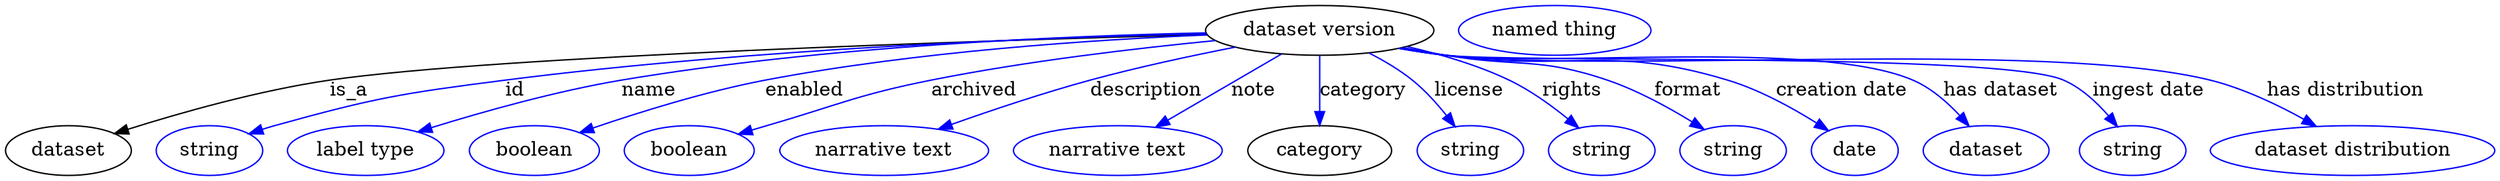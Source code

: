 digraph {
	graph [bb="0,0,1796.2,123"];
	node [label="\N"];
	"dataset version"	 [height=0.5,
		label="dataset version",
		pos="947.5,105",
		width=2.2929];
	dataset	 [height=0.5,
		pos="45.496,18",
		width=1.2638];
	"dataset version" -> dataset	 [label=is_a,
		lp="247.5,61.5",
		pos="e,79.969,29.996 865.28,102.85 704.37,98.308 353.13,86.689 233.5,69 183.28,61.576 127.33,45.327 89.623,33.153"];
	id	 [color=blue,
		height=0.5,
		label=string,
		pos="147.5,18",
		width=1.0652];
	"dataset version" -> id	 [color=blue,
		label=id,
		lp="367.5,61.5",
		pos="e,176.32,29.919 865.02,103.45 751.12,100.51 539.47,92.17 360.5,69 285.9,59.342 266.77,56.86 194.5,36 191.7,35.194 188.84,34.293 \
185.98,33.335",
		style=solid];
	name	 [color=blue,
		height=0.5,
		label="label type",
		pos="260.5,18",
		width=1.5707];
	"dataset version" -> name	 [color=blue,
		label=name,
		lp="464.5,61.5",
		pos="e,299.46,31.24 866.38,101.16 745.33,95.098 523.22,82.588 444.5,69 397.92,60.96 346.14,46.054 309.41,34.425",
		style=solid];
	enabled	 [color=blue,
		height=0.5,
		label=boolean,
		pos="381.5,18",
		width=1.2999];
	"dataset version" -> enabled	 [color=blue,
		label=enabled,
		lp="577,61.5",
		pos="e,415.18,30.62 865.45,102.36 784.32,98.644 656.93,89.796 548.5,69 505.55,60.763 457.97,45.615 424.62,33.959",
		style=solid];
	archived	 [color=blue,
		height=0.5,
		label=boolean,
		pos="493.5,18",
		width=1.2999];
	"dataset version" -> archived	 [color=blue,
		label=archived,
		lp="701,61.5",
		pos="e,529.27,29.751 871.22,98.021 815.09,92.184 737.13,82.609 669.5,69 615.27,58.088 602.5,51.8 549.5,36 546.11,34.992 542.63,33.929 \
539.12,32.843",
		style=solid];
	description	 [color=blue,
		height=0.5,
		label="narrative text",
		pos="633.5,18",
		width=2.0943];
	"dataset version" -> description	 [color=blue,
		label=description,
		lp="821.5,61.5",
		pos="e,673.32,33.293 884.4,93.285 852.96,86.969 814.48,78.521 780.5,69 747.57,59.777 711.27,47.206 682.98,36.853",
		style=solid];
	note	 [color=blue,
		height=0.5,
		label="narrative text",
		pos="802.5,18",
		width=2.0943];
	"dataset version" -> note	 [color=blue,
		label=note,
		lp="900.5,61.5",
		pos="e,830.73,34.938 919.19,88.019 896.44,74.366 864.29,55.077 839.5,40.201",
		style=solid];
	category	 [height=0.5,
		pos="947.5,18",
		width=1.4443];
	"dataset version" -> category	 [color=blue,
		label=category,
		lp="979.5,61.5",
		pos="e,947.5,36.003 947.5,86.974 947.5,75.192 947.5,59.561 947.5,46.158",
		style=solid];
	license	 [color=blue,
		height=0.5,
		label=string,
		pos="1055.5,18",
		width=1.0652];
	"dataset version" -> license	 [color=blue,
		label=license,
		lp="1055,61.5",
		pos="e,1044.5,35.6 984.91,88.763 995.38,83.299 1006.4,76.625 1015.5,69 1024,61.855 1032,52.609 1038.5,43.956",
		style=solid];
	rights	 [color=blue,
		height=0.5,
		label=string,
		pos="1150.5,18",
		width=1.0652];
	"dataset version" -> rights	 [color=blue,
		label=rights,
		lp="1130,61.5",
		pos="e,1133.6,34.17 1011.8,93.7 1035.4,88.121 1061.9,80.132 1084.5,69 1099.4,61.673 1114.2,50.691 1125.9,40.792",
		style=solid];
	format	 [color=blue,
		height=0.5,
		label=string,
		pos="1245.5,18",
		width=1.0652];
	"dataset version" -> format	 [color=blue,
		label=format,
		lp="1214,61.5",
		pos="e,1224,33.156 1008.1,92.634 1018.3,90.675 1028.7,88.728 1038.5,87 1090.3,77.893 1105.8,86.252 1155.5,69 1176.5,61.696 1198.3,49.497 \
1215.2,38.862",
		style=solid];
	"creation date"	 [color=blue,
		height=0.5,
		label=date,
		pos="1333.5,18",
		width=0.86659];
	"dataset version" -> "creation date"	 [color=blue,
		label="creation date",
		lp="1325.5,61.5",
		pos="e,1314,32.155 1006.6,92.36 1017.2,90.366 1028.1,88.478 1038.5,87 1128.6,74.151 1155.5,95.847 1242.5,69 1265,62.04 1288.2,48.954 \
1305.5,37.781",
		style=solid];
	"has dataset"	 [color=blue,
		height=0.5,
		label=dataset,
		pos="1428.5,18",
		width=1.2638];
	"dataset version" -> "has dataset"	 [color=blue,
		label="has dataset",
		lp="1441,61.5",
		pos="e,1416.4,35.529 1006,92.148 1016.8,90.15 1027.9,88.316 1038.5,87 1113.4,77.657 1308.6,99.708 1377.5,69 1390.1,63.369 1401.4,53.102 \
1410,43.247",
		style=solid];
	"ingest date"	 [color=blue,
		height=0.5,
		label=string,
		pos="1534.5,18",
		width=1.0652];
	"dataset version" -> "ingest date"	 [color=blue,
		label="ingest date",
		lp="1548,61.5",
		pos="e,1523.6,35.322 1005.5,92.126 1016.4,90.104 1027.8,88.267 1038.5,87 1088,81.149 1441.2,89.674 1486.5,69 1498.7,63.442 1509.3,53.224 \
1517.4,43.386",
		style=solid];
	"has distribution"	 [color=blue,
		height=0.5,
		label="dataset distribution",
		pos="1693.5,18",
		width=2.8525];
	"dataset version" -> "has distribution"	 [color=blue,
		label="has distribution",
		lp="1686.5,61.5",
		pos="e,1666.9,35.48 1005.5,92.058 1016.4,90.043 1027.8,88.226 1038.5,87 1160.9,73.003 1473.2,99.479 1592.5,69 1615.6,63.11 1639.4,51.37 \
1658.2,40.637",
		style=solid];
	"named thing_category"	 [color=blue,
		height=0.5,
		label="named thing",
		pos="1117.5,105",
		width=1.9318];
}
